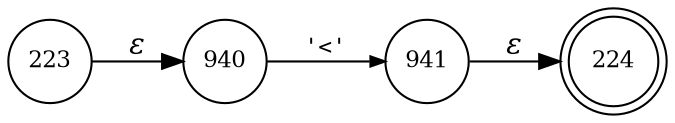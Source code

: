 digraph ATN {
rankdir=LR;
s224[fontsize=11, label="224", shape=doublecircle, fixedsize=true, width=.6];
s940[fontsize=11,label="940", shape=circle, fixedsize=true, width=.55, peripheries=1];
s941[fontsize=11,label="941", shape=circle, fixedsize=true, width=.55, peripheries=1];
s223[fontsize=11,label="223", shape=circle, fixedsize=true, width=.55, peripheries=1];
s223 -> s940 [fontname="Times-Italic", label="&epsilon;"];
s940 -> s941 [fontsize=11, fontname="Courier", arrowsize=.7, label = "'<'", arrowhead = normal];
s941 -> s224 [fontname="Times-Italic", label="&epsilon;"];
}